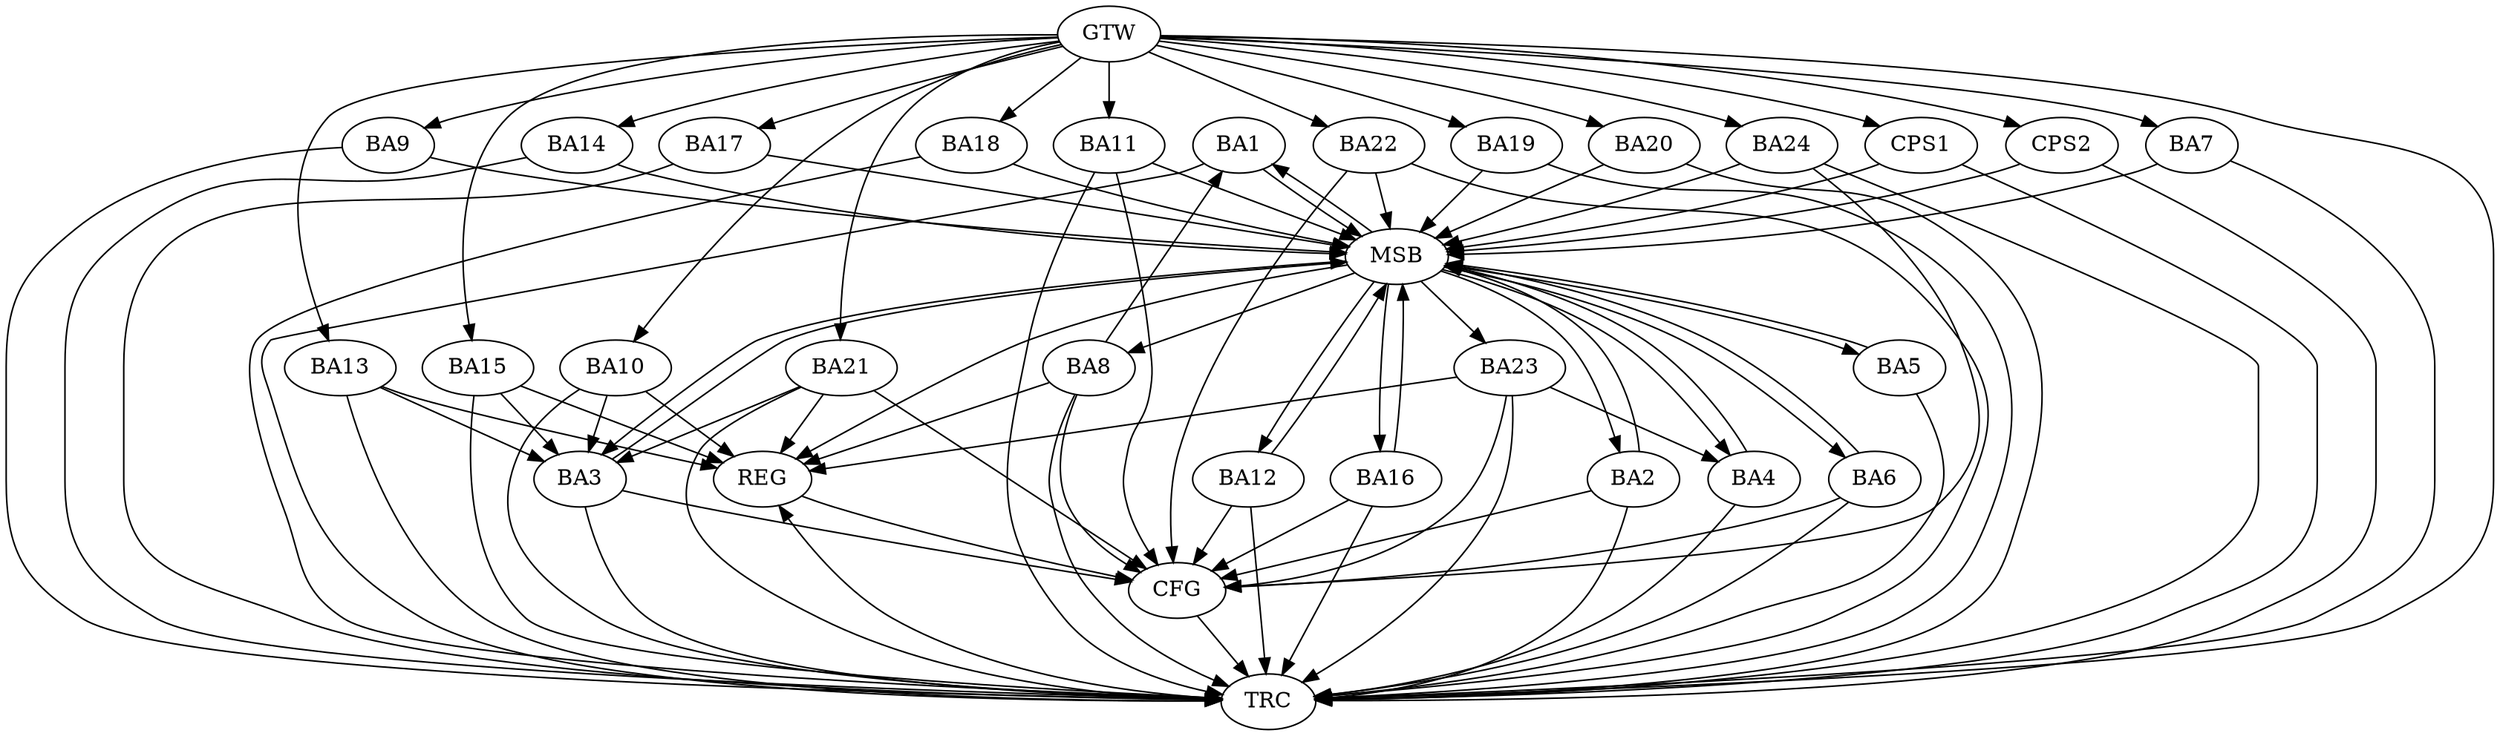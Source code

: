 strict digraph G {
  BA1 [ label="BA1" ];
  BA2 [ label="BA2" ];
  BA3 [ label="BA3" ];
  BA4 [ label="BA4" ];
  BA5 [ label="BA5" ];
  BA6 [ label="BA6" ];
  BA7 [ label="BA7" ];
  BA8 [ label="BA8" ];
  BA9 [ label="BA9" ];
  BA10 [ label="BA10" ];
  BA11 [ label="BA11" ];
  BA12 [ label="BA12" ];
  BA13 [ label="BA13" ];
  BA14 [ label="BA14" ];
  BA15 [ label="BA15" ];
  BA16 [ label="BA16" ];
  BA17 [ label="BA17" ];
  BA18 [ label="BA18" ];
  BA19 [ label="BA19" ];
  BA20 [ label="BA20" ];
  BA21 [ label="BA21" ];
  BA22 [ label="BA22" ];
  BA23 [ label="BA23" ];
  BA24 [ label="BA24" ];
  CPS1 [ label="CPS1" ];
  CPS2 [ label="CPS2" ];
  GTW [ label="GTW" ];
  REG [ label="REG" ];
  MSB [ label="MSB" ];
  CFG [ label="CFG" ];
  TRC [ label="TRC" ];
  BA8 -> BA1;
  BA10 -> BA3;
  BA13 -> BA3;
  BA15 -> BA3;
  BA21 -> BA3;
  BA23 -> BA4;
  GTW -> BA7;
  GTW -> BA9;
  GTW -> BA10;
  GTW -> BA11;
  GTW -> BA13;
  GTW -> BA14;
  GTW -> BA15;
  GTW -> BA17;
  GTW -> BA18;
  GTW -> BA19;
  GTW -> BA20;
  GTW -> BA21;
  GTW -> BA22;
  GTW -> BA24;
  GTW -> CPS1;
  GTW -> CPS2;
  BA8 -> REG;
  BA10 -> REG;
  BA13 -> REG;
  BA15 -> REG;
  BA21 -> REG;
  BA23 -> REG;
  BA1 -> MSB;
  MSB -> BA2;
  MSB -> REG;
  BA2 -> MSB;
  MSB -> BA1;
  BA3 -> MSB;
  BA4 -> MSB;
  MSB -> BA3;
  BA5 -> MSB;
  BA6 -> MSB;
  BA7 -> MSB;
  BA9 -> MSB;
  MSB -> BA5;
  BA11 -> MSB;
  BA12 -> MSB;
  MSB -> BA4;
  BA14 -> MSB;
  BA16 -> MSB;
  BA17 -> MSB;
  BA18 -> MSB;
  MSB -> BA8;
  BA19 -> MSB;
  MSB -> BA16;
  BA20 -> MSB;
  BA22 -> MSB;
  BA24 -> MSB;
  CPS1 -> MSB;
  MSB -> BA23;
  MSB -> BA6;
  CPS2 -> MSB;
  MSB -> BA12;
  BA11 -> CFG;
  BA24 -> CFG;
  BA8 -> CFG;
  BA22 -> CFG;
  BA23 -> CFG;
  BA2 -> CFG;
  BA12 -> CFG;
  BA16 -> CFG;
  BA21 -> CFG;
  BA3 -> CFG;
  BA6 -> CFG;
  REG -> CFG;
  BA1 -> TRC;
  BA2 -> TRC;
  BA3 -> TRC;
  BA4 -> TRC;
  BA5 -> TRC;
  BA6 -> TRC;
  BA7 -> TRC;
  BA8 -> TRC;
  BA9 -> TRC;
  BA10 -> TRC;
  BA11 -> TRC;
  BA12 -> TRC;
  BA13 -> TRC;
  BA14 -> TRC;
  BA15 -> TRC;
  BA16 -> TRC;
  BA17 -> TRC;
  BA18 -> TRC;
  BA19 -> TRC;
  BA20 -> TRC;
  BA21 -> TRC;
  BA22 -> TRC;
  BA23 -> TRC;
  BA24 -> TRC;
  CPS1 -> TRC;
  CPS2 -> TRC;
  GTW -> TRC;
  CFG -> TRC;
  TRC -> REG;
}
